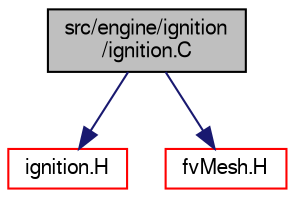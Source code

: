 digraph "src/engine/ignition/ignition.C"
{
  bgcolor="transparent";
  edge [fontname="FreeSans",fontsize="10",labelfontname="FreeSans",labelfontsize="10"];
  node [fontname="FreeSans",fontsize="10",shape=record];
  Node0 [label="src/engine/ignition\l/ignition.C",height=0.2,width=0.4,color="black", fillcolor="grey75", style="filled", fontcolor="black"];
  Node0 -> Node1 [color="midnightblue",fontsize="10",style="solid",fontname="FreeSans"];
  Node1 [label="ignition.H",height=0.2,width=0.4,color="red",URL="$a01061.html"];
  Node0 -> Node85 [color="midnightblue",fontsize="10",style="solid",fontname="FreeSans"];
  Node85 [label="fvMesh.H",height=0.2,width=0.4,color="red",URL="$a03533.html"];
}
